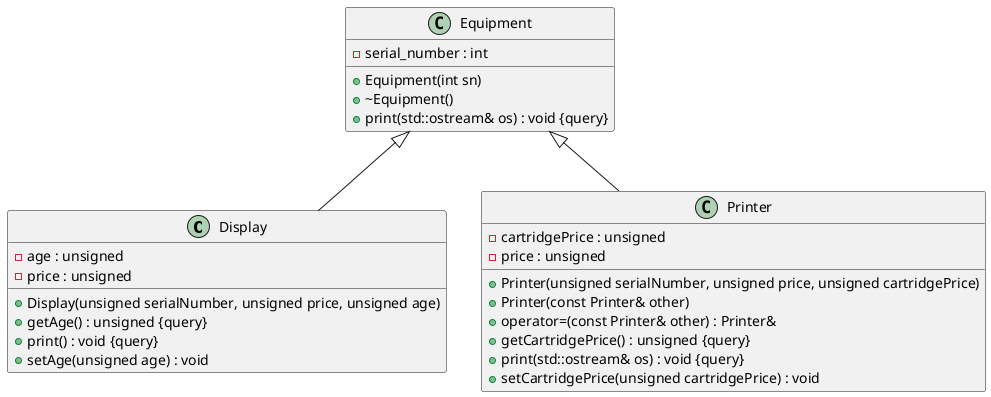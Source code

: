 @startuml





/' Objects '/

class Display {
	+Display(unsigned serialNumber, unsigned price, unsigned age)
	-age : unsigned
	+getAge() : unsigned {query}
	-price : unsigned
	+print() : void {query}
	+setAge(unsigned age) : void
}


class Equipment {
	+Equipment(int sn)
	+~Equipment()
	-serial_number : int
	+print(std::ostream& os) : void {query}
}


class Printer {
	+Printer(unsigned serialNumber, unsigned price, unsigned cartridgePrice)
	+Printer(const Printer& other)
	+operator=(const Printer& other) : Printer&
	-cartridgePrice : unsigned
	+getCartridgePrice() : unsigned {query}
	-price : unsigned
	+print(std::ostream& os) : void {query}
	+setCartridgePrice(unsigned cartridgePrice) : void
}





/' Inheritance relationships '/

.Equipment <|-- .Display


.Equipment <|-- .Printer





/' Aggregation relationships '/





/' Nested objects '/



@enduml
